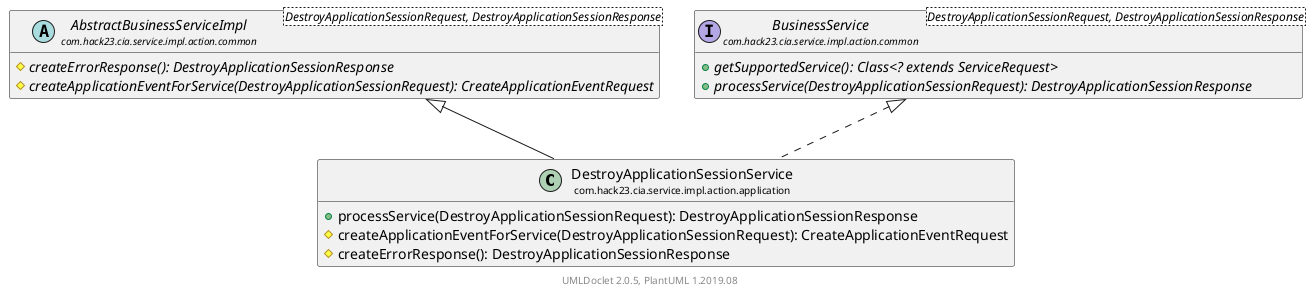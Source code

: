 @startuml
    set namespaceSeparator none
    hide empty fields
    hide empty methods

    class "<size:14>DestroyApplicationSessionService\n<size:10>com.hack23.cia.service.impl.action.application" as com.hack23.cia.service.impl.action.application.DestroyApplicationSessionService [[DestroyApplicationSessionService.html]] {
        +processService(DestroyApplicationSessionRequest): DestroyApplicationSessionResponse
        #createApplicationEventForService(DestroyApplicationSessionRequest): CreateApplicationEventRequest
        #createErrorResponse(): DestroyApplicationSessionResponse
    }

    abstract class "<size:14>AbstractBusinessServiceImpl\n<size:10>com.hack23.cia.service.impl.action.common" as com.hack23.cia.service.impl.action.common.AbstractBusinessServiceImpl<DestroyApplicationSessionRequest, DestroyApplicationSessionResponse> [[../common/AbstractBusinessServiceImpl.html]] {
        {abstract} #createErrorResponse(): DestroyApplicationSessionResponse
        {abstract} #createApplicationEventForService(DestroyApplicationSessionRequest): CreateApplicationEventRequest
    }
    interface "<size:14>BusinessService\n<size:10>com.hack23.cia.service.impl.action.common" as com.hack23.cia.service.impl.action.common.BusinessService<DestroyApplicationSessionRequest, DestroyApplicationSessionResponse> [[../common/BusinessService.html]] {
        {abstract} +getSupportedService(): Class<? extends ServiceRequest>
        {abstract} +processService(DestroyApplicationSessionRequest): DestroyApplicationSessionResponse
    }

    com.hack23.cia.service.impl.action.common.AbstractBusinessServiceImpl <|-- com.hack23.cia.service.impl.action.application.DestroyApplicationSessionService
    com.hack23.cia.service.impl.action.common.BusinessService <|.. com.hack23.cia.service.impl.action.application.DestroyApplicationSessionService

    center footer UMLDoclet 2.0.5, PlantUML 1.2019.08
@enduml
